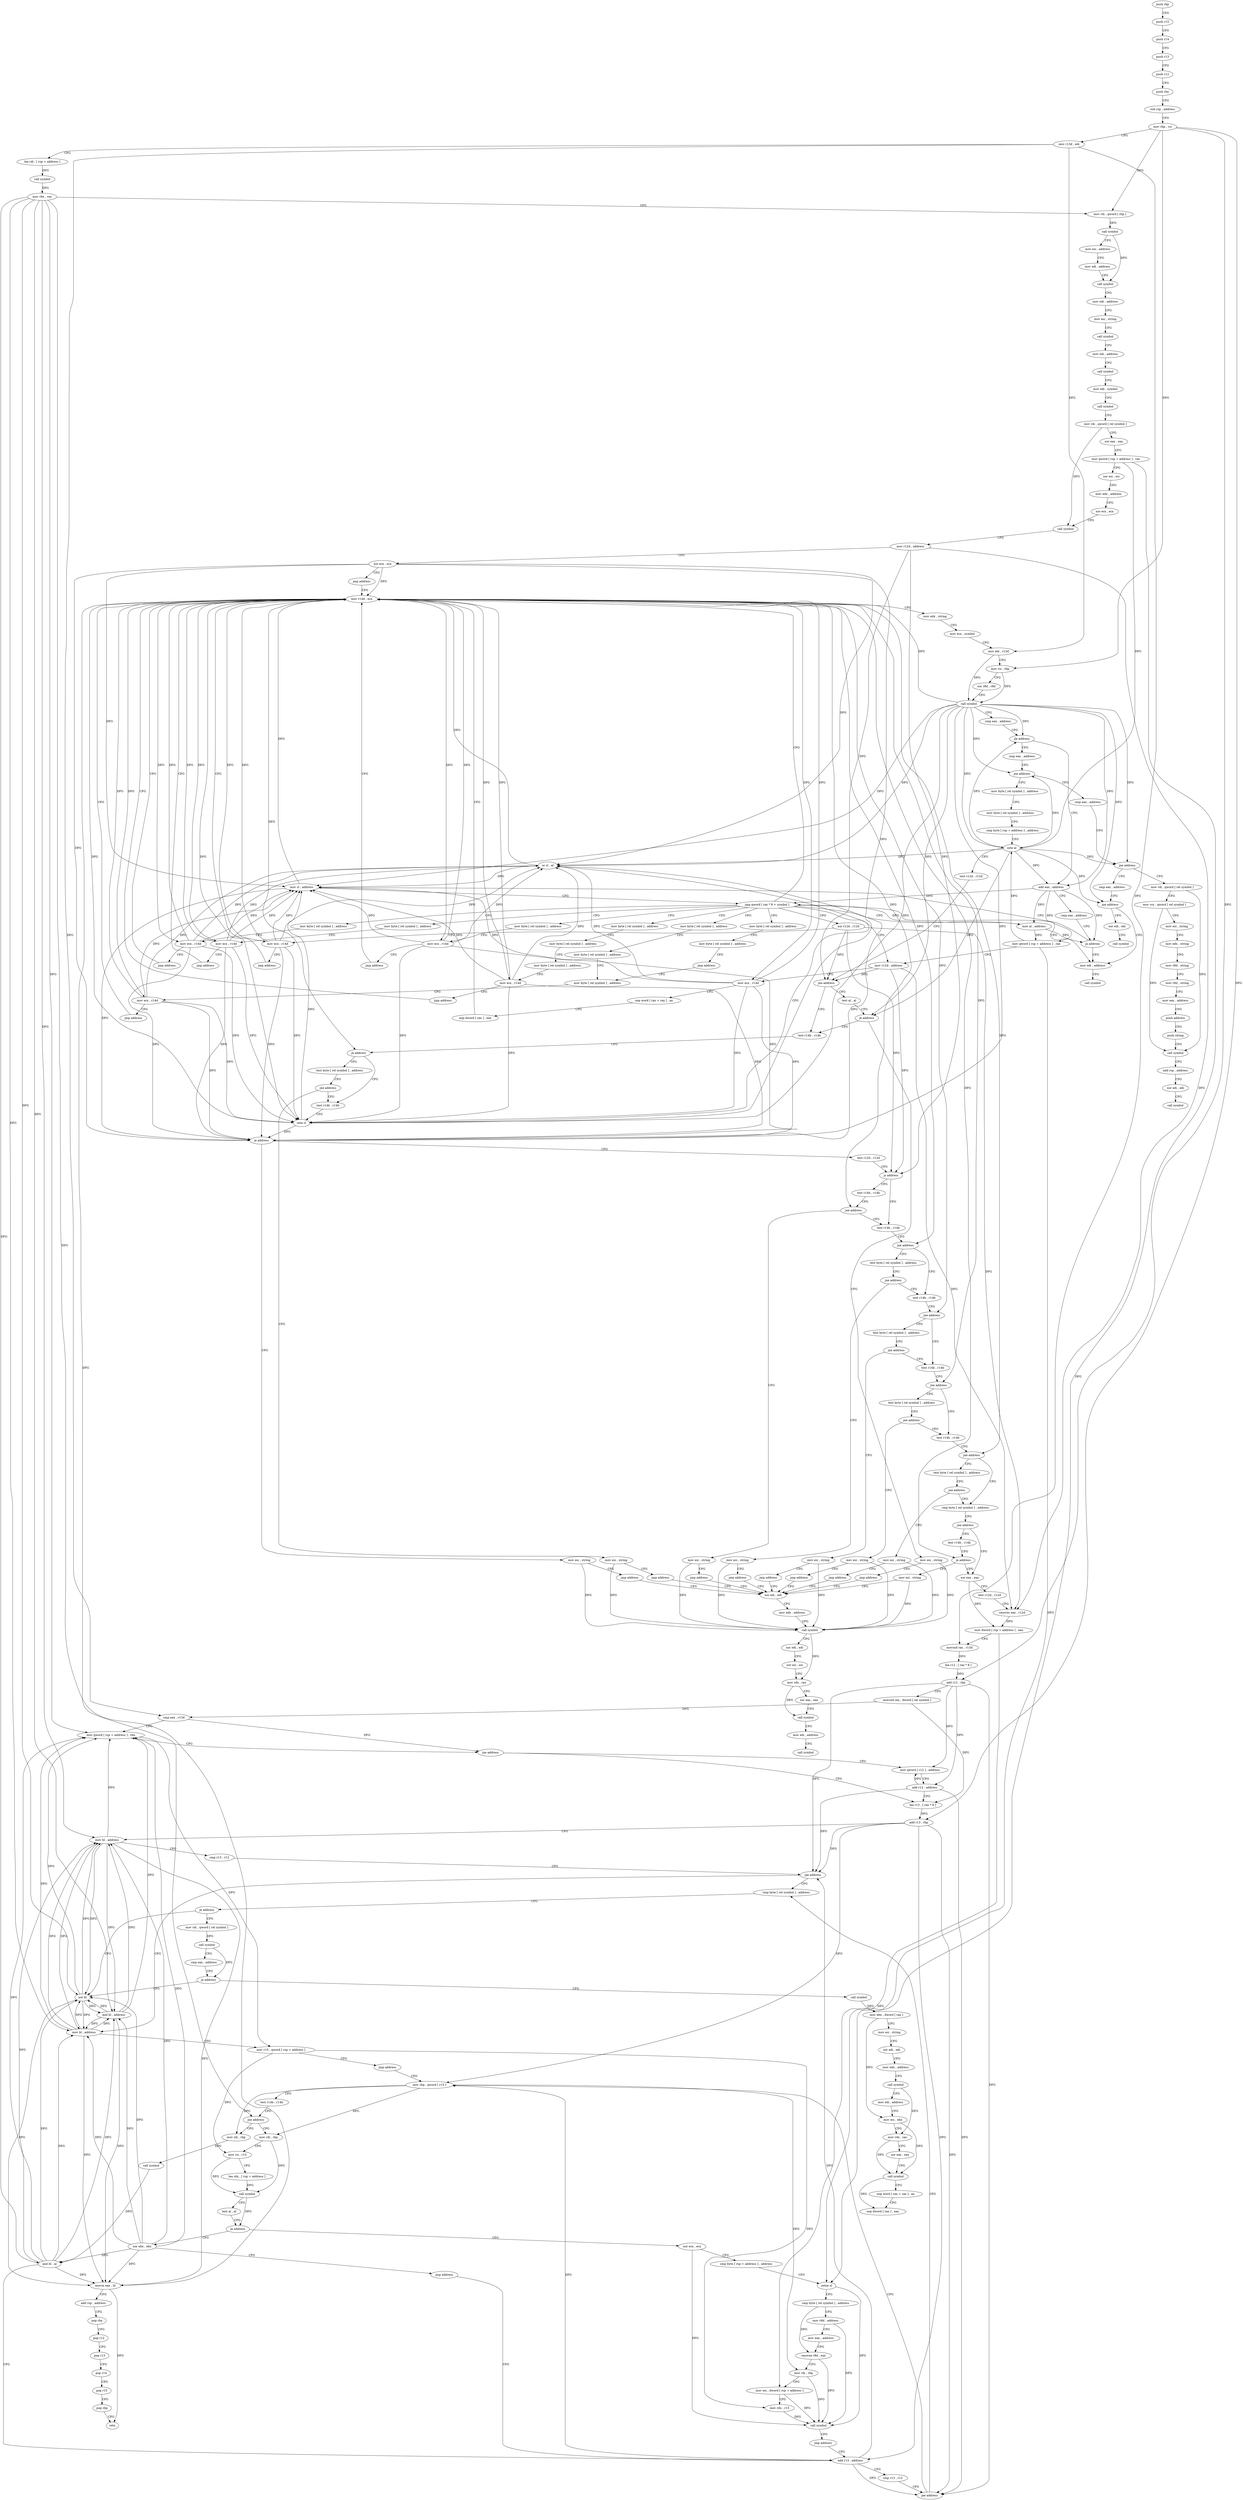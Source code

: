 digraph "func" {
"4201280" [label = "push rbp" ]
"4201281" [label = "push r15" ]
"4201283" [label = "push r14" ]
"4201285" [label = "push r13" ]
"4201287" [label = "push r12" ]
"4201289" [label = "push rbx" ]
"4201290" [label = "sub rsp , address" ]
"4201294" [label = "mov rbp , rsi" ]
"4201297" [label = "mov r13d , edi" ]
"4201300" [label = "lea rdi , [ rsp + address ]" ]
"4201305" [label = "call symbol" ]
"4201310" [label = "mov rbx , rax" ]
"4201313" [label = "mov rdi , qword [ rbp ]" ]
"4201317" [label = "call symbol" ]
"4201322" [label = "mov esi , address" ]
"4201327" [label = "mov edi , address" ]
"4201332" [label = "call symbol" ]
"4201337" [label = "mov edi , address" ]
"4201342" [label = "mov esi , string" ]
"4201347" [label = "call symbol" ]
"4201352" [label = "mov edi , address" ]
"4201357" [label = "call symbol" ]
"4201362" [label = "mov edi , symbol" ]
"4201367" [label = "call symbol" ]
"4201372" [label = "mov rdi , qword [ rel symbol ]" ]
"4201379" [label = "xor eax , eax" ]
"4201381" [label = "mov qword [ rsp + address ] , rax" ]
"4201386" [label = "xor esi , esi" ]
"4201388" [label = "mov edx , address" ]
"4201393" [label = "xor ecx , ecx" ]
"4201395" [label = "call symbol" ]
"4201400" [label = "mov r12d , address" ]
"4201406" [label = "xor ecx , ecx" ]
"4201408" [label = "jmp address" ]
"4201440" [label = "mov r14d , ecx" ]
"4201443" [label = "mov edx , string" ]
"4201448" [label = "mov ecx , symbol" ]
"4201453" [label = "mov edi , r13d" ]
"4201456" [label = "mov rsi , rbp" ]
"4201459" [label = "xor r8d , r8d" ]
"4201462" [label = "call symbol" ]
"4201467" [label = "cmp eax , address" ]
"4201470" [label = "jle address" ]
"4201618" [label = "cmp eax , address" ]
"4201476" [label = "add eax , address" ]
"4201621" [label = "jne address" ]
"4202042" [label = "cmp eax , address" ]
"4201627" [label = "mov byte [ rel symbol ] , address" ]
"4201479" [label = "cmp eax , address" ]
"4201482" [label = "ja address" ]
"4202127" [label = "mov edi , address" ]
"4201488" [label = "mov cl , address" ]
"4202047" [label = "jne address" ]
"4202113" [label = "cmp eax , address" ]
"4202049" [label = "mov rdi , qword [ rel symbol ]" ]
"4201634" [label = "mov byte [ rel symbol ] , address" ]
"4201641" [label = "cmp byte [ rsp + address ] , address" ]
"4201646" [label = "sete al" ]
"4201649" [label = "test r12d , r12d" ]
"4201652" [label = "jne address" ]
"4201662" [label = "test r14b , r14b" ]
"4201654" [label = "test al , al" ]
"4202132" [label = "call symbol" ]
"4201490" [label = "jmp qword [ rax * 8 + symbol ]" ]
"4201410" [label = "mov al , address" ]
"4201417" [label = "mov r12d , address" ]
"4201497" [label = "xor r12d , r12d" ]
"4201505" [label = "mov byte [ rel symbol ] , address" ]
"4201521" [label = "mov byte [ rel symbol ] , address" ]
"4201533" [label = "mov byte [ rel symbol ] , address" ]
"4201559" [label = "mov byte [ rel symbol ] , address" ]
"4201588" [label = "mov byte [ rel symbol ] , address" ]
"4201603" [label = "mov byte [ rel symbol ] , address" ]
"4202118" [label = "jne address" ]
"4202120" [label = "xor edi , edi" ]
"4202056" [label = "mov rcx , qword [ rel symbol ]" ]
"4202063" [label = "mov esi , string" ]
"4202068" [label = "mov edx , string" ]
"4202073" [label = "mov r8d , string" ]
"4202079" [label = "mov r9d , string" ]
"4202085" [label = "mov eax , address" ]
"4202090" [label = "push address" ]
"4202092" [label = "push string" ]
"4202097" [label = "call symbol" ]
"4202102" [label = "add rsp , address" ]
"4202106" [label = "xor edi , edi" ]
"4202108" [label = "call symbol" ]
"4201665" [label = "je address" ]
"4201680" [label = "test r14b , r14b" ]
"4201667" [label = "test byte [ rel symbol ] , address" ]
"4201656" [label = "je address" ]
"4202137" [label = "mov esi , string" ]
"4201412" [label = "mov qword [ rsp + address ] , rax" ]
"4201423" [label = "mov ecx , r14d" ]
"4201426" [label = "nop word [ rax + rax ] , ax" ]
"4201436" [label = "nop dword [ rax ] , eax" ]
"4201500" [label = "mov ecx , r14d" ]
"4201503" [label = "jmp address" ]
"4201512" [label = "mov byte [ rel symbol ] , address" ]
"4201519" [label = "jmp address" ]
"4201547" [label = "mov byte [ rel symbol ] , address" ]
"4201528" [label = "mov ecx , r14d" ]
"4201531" [label = "jmp address" ]
"4201540" [label = "mov byte [ rel symbol ] , address" ]
"4201566" [label = "mov byte [ rel symbol ] , address" ]
"4201573" [label = "mov byte [ rel symbol ] , address" ]
"4201580" [label = "mov ecx , r14d" ]
"4201583" [label = "jmp address" ]
"4201595" [label = "mov ecx , r14d" ]
"4201598" [label = "jmp address" ]
"4201610" [label = "mov ecx , r14d" ]
"4201613" [label = "jmp address" ]
"4202122" [label = "call symbol" ]
"4201683" [label = "sete cl" ]
"4201686" [label = "or cl , al" ]
"4201688" [label = "je address" ]
"4202151" [label = "mov esi , string" ]
"4201694" [label = "test r12d , r12d" ]
"4201674" [label = "jne address" ]
"4202144" [label = "mov esi , string" ]
"4202142" [label = "jmp address" ]
"4202198" [label = "xor edi , edi" ]
"4201554" [label = "mov ecx , r14d" ]
"4201557" [label = "jmp address" ]
"4202156" [label = "jmp address" ]
"4201697" [label = "js address" ]
"4201708" [label = "test r14b , r14b" ]
"4201699" [label = "test r14b , r14b" ]
"4202149" [label = "jmp address" ]
"4202200" [label = "mov edx , address" ]
"4202205" [label = "call symbol" ]
"4202210" [label = "xor edi , edi" ]
"4202212" [label = "xor esi , esi" ]
"4202214" [label = "mov rdx , rax" ]
"4202217" [label = "xor eax , eax" ]
"4202219" [label = "call symbol" ]
"4202224" [label = "mov edi , address" ]
"4202229" [label = "call symbol" ]
"4201711" [label = "jne address" ]
"4201726" [label = "test r14b , r14b" ]
"4201713" [label = "test byte [ rel symbol ] , address" ]
"4201702" [label = "jne address" ]
"4202158" [label = "mov esi , string" ]
"4201729" [label = "jne address" ]
"4201744" [label = "test r14b , r14b" ]
"4201731" [label = "test byte [ rel symbol ] , address" ]
"4201720" [label = "jne address" ]
"4202165" [label = "mov esi , string" ]
"4202163" [label = "jmp address" ]
"4201747" [label = "jne address" ]
"4201762" [label = "test r14b , r14b" ]
"4201749" [label = "test byte [ rel symbol ] , address" ]
"4201738" [label = "jne address" ]
"4202172" [label = "mov esi , string" ]
"4202170" [label = "jmp address" ]
"4201765" [label = "jne address" ]
"4201780" [label = "cmp byte [ rel symbol ] , address" ]
"4201767" [label = "test byte [ rel symbol ] , address" ]
"4201756" [label = "jne address" ]
"4202179" [label = "mov esi , string" ]
"4202177" [label = "jmp address" ]
"4201787" [label = "jne address" ]
"4201798" [label = "xor eax , eax" ]
"4201789" [label = "test r14b , r14b" ]
"4201774" [label = "jne address" ]
"4202186" [label = "mov esi , string" ]
"4202184" [label = "jmp address" ]
"4201800" [label = "test r12d , r12d" ]
"4201803" [label = "cmovns eax , r12d" ]
"4201807" [label = "mov dword [ rsp + address ] , eax" ]
"4201811" [label = "movsxd rax , r13d" ]
"4201814" [label = "lea r12 , [ rax * 8 ]" ]
"4201822" [label = "add r12 , rbp" ]
"4201825" [label = "movsxd rax , dword [ rel symbol ]" ]
"4201832" [label = "cmp eax , r13d" ]
"4201835" [label = "mov qword [ rsp + address ] , rbx" ]
"4201840" [label = "jne address" ]
"4201854" [label = "lea r13 , [ rax * 8 ]" ]
"4201842" [label = "mov qword [ r12 ] , address" ]
"4201792" [label = "je address" ]
"4202193" [label = "mov esi , string" ]
"4202191" [label = "jmp address" ]
"4201862" [label = "add r13 , rbp" ]
"4201865" [label = "mov bl , address" ]
"4201867" [label = "cmp r13 , r12" ]
"4201870" [label = "jae address" ]
"4201989" [label = "cmp byte [ rel symbol ] , address" ]
"4201872" [label = "mov bl , address" ]
"4201850" [label = "add r12 , address" ]
"4201996" [label = "je address" ]
"4202019" [label = "not bl" ]
"4201998" [label = "mov rdi , qword [ rel symbol ]" ]
"4201874" [label = "mov r15 , qword [ rsp + address ]" ]
"4201879" [label = "jmp address" ]
"4201907" [label = "mov rbp , qword [ r13 ]" ]
"4202021" [label = "and bl , address" ]
"4202024" [label = "movzx eax , bl" ]
"4202027" [label = "add rsp , address" ]
"4202031" [label = "pop rbx" ]
"4202032" [label = "pop r12" ]
"4202034" [label = "pop r13" ]
"4202036" [label = "pop r14" ]
"4202038" [label = "pop r15" ]
"4202040" [label = "pop rbp" ]
"4202041" [label = "retn" ]
"4202005" [label = "call symbol" ]
"4202010" [label = "cmp eax , address" ]
"4202013" [label = "je address" ]
"4202234" [label = "call symbol" ]
"4201911" [label = "test r14b , r14b" ]
"4201914" [label = "jne address" ]
"4201888" [label = "mov rdi , rbp" ]
"4201916" [label = "mov rdi , rbp" ]
"4202239" [label = "mov ebx , dword [ rax ]" ]
"4202241" [label = "mov esi , string" ]
"4202246" [label = "xor edi , edi" ]
"4202248" [label = "mov edx , address" ]
"4202253" [label = "call symbol" ]
"4202258" [label = "mov edi , address" ]
"4202263" [label = "mov esi , ebx" ]
"4202265" [label = "mov rdx , rax" ]
"4202268" [label = "xor eax , eax" ]
"4202270" [label = "call symbol" ]
"4202275" [label = "nop word [ rax + rax ] , ax" ]
"4202285" [label = "nop dword [ rax ] , eax" ]
"4201891" [label = "call symbol" ]
"4201896" [label = "and bl , al" ]
"4201898" [label = "add r13 , address" ]
"4201919" [label = "mov rsi , r15" ]
"4201922" [label = "lea rdx , [ rsp + address ]" ]
"4201927" [label = "call symbol" ]
"4201932" [label = "test al , al" ]
"4201934" [label = "je address" ]
"4201985" [label = "xor ebx , ebx" ]
"4201936" [label = "xor ecx , ecx" ]
"4201987" [label = "jmp address" ]
"4201938" [label = "cmp byte [ rsp + address ] , address" ]
"4201943" [label = "setne cl" ]
"4201946" [label = "cmp byte [ rel symbol ] , address" ]
"4201953" [label = "mov r8d , address" ]
"4201959" [label = "mov eax , address" ]
"4201964" [label = "cmovne r8d , eax" ]
"4201968" [label = "mov rdi , rbp" ]
"4201971" [label = "mov esi , dword [ rsp + address ]" ]
"4201975" [label = "mov rdx , r15" ]
"4201978" [label = "call symbol" ]
"4201983" [label = "jmp address" ]
"4201902" [label = "cmp r13 , r12" ]
"4201905" [label = "jae address" ]
"4201280" -> "4201281" [ label = "CFG" ]
"4201281" -> "4201283" [ label = "CFG" ]
"4201283" -> "4201285" [ label = "CFG" ]
"4201285" -> "4201287" [ label = "CFG" ]
"4201287" -> "4201289" [ label = "CFG" ]
"4201289" -> "4201290" [ label = "CFG" ]
"4201290" -> "4201294" [ label = "CFG" ]
"4201294" -> "4201297" [ label = "CFG" ]
"4201294" -> "4201313" [ label = "DFG" ]
"4201294" -> "4201456" [ label = "DFG" ]
"4201294" -> "4201822" [ label = "DFG" ]
"4201294" -> "4201862" [ label = "DFG" ]
"4201297" -> "4201300" [ label = "CFG" ]
"4201297" -> "4201453" [ label = "DFG" ]
"4201297" -> "4201811" [ label = "DFG" ]
"4201297" -> "4201832" [ label = "DFG" ]
"4201300" -> "4201305" [ label = "DFG" ]
"4201305" -> "4201310" [ label = "DFG" ]
"4201310" -> "4201313" [ label = "CFG" ]
"4201310" -> "4201835" [ label = "DFG" ]
"4201310" -> "4201865" [ label = "DFG" ]
"4201310" -> "4201872" [ label = "DFG" ]
"4201310" -> "4202019" [ label = "DFG" ]
"4201310" -> "4202021" [ label = "DFG" ]
"4201310" -> "4202024" [ label = "DFG" ]
"4201310" -> "4201896" [ label = "DFG" ]
"4201313" -> "4201317" [ label = "DFG" ]
"4201317" -> "4201322" [ label = "CFG" ]
"4201317" -> "4201332" [ label = "DFG" ]
"4201322" -> "4201327" [ label = "CFG" ]
"4201327" -> "4201332" [ label = "CFG" ]
"4201332" -> "4201337" [ label = "CFG" ]
"4201337" -> "4201342" [ label = "CFG" ]
"4201342" -> "4201347" [ label = "CFG" ]
"4201347" -> "4201352" [ label = "CFG" ]
"4201352" -> "4201357" [ label = "CFG" ]
"4201357" -> "4201362" [ label = "CFG" ]
"4201362" -> "4201367" [ label = "CFG" ]
"4201367" -> "4201372" [ label = "CFG" ]
"4201372" -> "4201379" [ label = "CFG" ]
"4201372" -> "4201395" [ label = "DFG" ]
"4201379" -> "4201381" [ label = "CFG" ]
"4201381" -> "4201386" [ label = "CFG" ]
"4201381" -> "4201646" [ label = "DFG" ]
"4201381" -> "4201943" [ label = "DFG" ]
"4201386" -> "4201388" [ label = "CFG" ]
"4201388" -> "4201393" [ label = "CFG" ]
"4201393" -> "4201395" [ label = "CFG" ]
"4201395" -> "4201400" [ label = "CFG" ]
"4201400" -> "4201406" [ label = "CFG" ]
"4201400" -> "4201652" [ label = "DFG" ]
"4201400" -> "4201697" [ label = "DFG" ]
"4201400" -> "4201803" [ label = "DFG" ]
"4201406" -> "4201408" [ label = "CFG" ]
"4201406" -> "4201440" [ label = "DFG" ]
"4201406" -> "4201488" [ label = "DFG" ]
"4201406" -> "4201683" [ label = "DFG" ]
"4201406" -> "4201686" [ label = "DFG" ]
"4201406" -> "4201688" [ label = "DFG" ]
"4201408" -> "4201440" [ label = "CFG" ]
"4201440" -> "4201443" [ label = "CFG" ]
"4201440" -> "4201665" [ label = "DFG" ]
"4201440" -> "4201423" [ label = "DFG" ]
"4201440" -> "4201500" [ label = "DFG" ]
"4201440" -> "4201528" [ label = "DFG" ]
"4201440" -> "4201580" [ label = "DFG" ]
"4201440" -> "4201595" [ label = "DFG" ]
"4201440" -> "4201610" [ label = "DFG" ]
"4201440" -> "4201683" [ label = "DFG" ]
"4201440" -> "4201554" [ label = "DFG" ]
"4201440" -> "4201711" [ label = "DFG" ]
"4201440" -> "4201702" [ label = "DFG" ]
"4201440" -> "4201729" [ label = "DFG" ]
"4201440" -> "4201747" [ label = "DFG" ]
"4201440" -> "4201765" [ label = "DFG" ]
"4201440" -> "4201792" [ label = "DFG" ]
"4201440" -> "4201914" [ label = "DFG" ]
"4201443" -> "4201448" [ label = "CFG" ]
"4201448" -> "4201453" [ label = "CFG" ]
"4201453" -> "4201456" [ label = "CFG" ]
"4201453" -> "4201462" [ label = "DFG" ]
"4201456" -> "4201459" [ label = "CFG" ]
"4201456" -> "4201462" [ label = "DFG" ]
"4201459" -> "4201462" [ label = "CFG" ]
"4201462" -> "4201467" [ label = "CFG" ]
"4201462" -> "4201440" [ label = "DFG" ]
"4201462" -> "4201470" [ label = "DFG" ]
"4201462" -> "4201621" [ label = "DFG" ]
"4201462" -> "4201476" [ label = "DFG" ]
"4201462" -> "4202047" [ label = "DFG" ]
"4201462" -> "4201646" [ label = "DFG" ]
"4201462" -> "4202118" [ label = "DFG" ]
"4201462" -> "4201656" [ label = "DFG" ]
"4201462" -> "4201686" [ label = "DFG" ]
"4201462" -> "4201488" [ label = "DFG" ]
"4201462" -> "4201683" [ label = "DFG" ]
"4201462" -> "4201688" [ label = "DFG" ]
"4201467" -> "4201470" [ label = "CFG" ]
"4201470" -> "4201618" [ label = "CFG" ]
"4201470" -> "4201476" [ label = "CFG" ]
"4201618" -> "4201621" [ label = "CFG" ]
"4201476" -> "4201479" [ label = "CFG" ]
"4201476" -> "4201482" [ label = "DFG" ]
"4201476" -> "4201490" [ label = "DFG" ]
"4201476" -> "4201410" [ label = "DFG" ]
"4201476" -> "4201412" [ label = "DFG" ]
"4201621" -> "4202042" [ label = "CFG" ]
"4201621" -> "4201627" [ label = "CFG" ]
"4202042" -> "4202047" [ label = "CFG" ]
"4201627" -> "4201634" [ label = "CFG" ]
"4201479" -> "4201482" [ label = "CFG" ]
"4201482" -> "4202127" [ label = "CFG" ]
"4201482" -> "4201488" [ label = "CFG" ]
"4202127" -> "4202132" [ label = "CFG" ]
"4201488" -> "4201490" [ label = "CFG" ]
"4201488" -> "4201440" [ label = "DFG" ]
"4201488" -> "4201688" [ label = "DFG" ]
"4202047" -> "4202113" [ label = "CFG" ]
"4202047" -> "4202049" [ label = "CFG" ]
"4202113" -> "4202118" [ label = "CFG" ]
"4202049" -> "4202056" [ label = "CFG" ]
"4202049" -> "4202097" [ label = "DFG" ]
"4201634" -> "4201641" [ label = "CFG" ]
"4201641" -> "4201646" [ label = "CFG" ]
"4201646" -> "4201649" [ label = "CFG" ]
"4201646" -> "4201470" [ label = "DFG" ]
"4201646" -> "4201621" [ label = "DFG" ]
"4201646" -> "4201476" [ label = "DFG" ]
"4201646" -> "4202047" [ label = "DFG" ]
"4201646" -> "4202118" [ label = "DFG" ]
"4201646" -> "4201656" [ label = "DFG" ]
"4201646" -> "4201686" [ label = "DFG" ]
"4201649" -> "4201652" [ label = "CFG" ]
"4201652" -> "4201662" [ label = "CFG" ]
"4201652" -> "4201654" [ label = "CFG" ]
"4201662" -> "4201665" [ label = "CFG" ]
"4201654" -> "4201656" [ label = "CFG" ]
"4201490" -> "4201410" [ label = "CFG" ]
"4201490" -> "4201417" [ label = "CFG" ]
"4201490" -> "4201440" [ label = "CFG" ]
"4201490" -> "4201497" [ label = "CFG" ]
"4201490" -> "4201505" [ label = "CFG" ]
"4201490" -> "4201521" [ label = "CFG" ]
"4201490" -> "4201533" [ label = "CFG" ]
"4201490" -> "4201559" [ label = "CFG" ]
"4201490" -> "4201588" [ label = "CFG" ]
"4201490" -> "4201603" [ label = "CFG" ]
"4201490" -> "4202127" [ label = "CFG" ]
"4201410" -> "4201412" [ label = "DFG" ]
"4201410" -> "4201482" [ label = "DFG" ]
"4201410" -> "4201490" [ label = "DFG" ]
"4201417" -> "4201423" [ label = "CFG" ]
"4201417" -> "4201652" [ label = "DFG" ]
"4201417" -> "4201697" [ label = "DFG" ]
"4201417" -> "4201803" [ label = "DFG" ]
"4201497" -> "4201500" [ label = "CFG" ]
"4201497" -> "4201652" [ label = "DFG" ]
"4201497" -> "4201697" [ label = "DFG" ]
"4201497" -> "4201803" [ label = "DFG" ]
"4201505" -> "4201512" [ label = "CFG" ]
"4201521" -> "4201528" [ label = "CFG" ]
"4201533" -> "4201540" [ label = "CFG" ]
"4201559" -> "4201566" [ label = "CFG" ]
"4201588" -> "4201595" [ label = "CFG" ]
"4201603" -> "4201610" [ label = "CFG" ]
"4202118" -> "4202127" [ label = "CFG" ]
"4202118" -> "4202120" [ label = "CFG" ]
"4202120" -> "4202122" [ label = "CFG" ]
"4202056" -> "4202063" [ label = "CFG" ]
"4202056" -> "4202097" [ label = "DFG" ]
"4202063" -> "4202068" [ label = "CFG" ]
"4202068" -> "4202073" [ label = "CFG" ]
"4202073" -> "4202079" [ label = "CFG" ]
"4202079" -> "4202085" [ label = "CFG" ]
"4202085" -> "4202090" [ label = "CFG" ]
"4202090" -> "4202092" [ label = "CFG" ]
"4202092" -> "4202097" [ label = "CFG" ]
"4202097" -> "4202102" [ label = "CFG" ]
"4202102" -> "4202106" [ label = "CFG" ]
"4202106" -> "4202108" [ label = "CFG" ]
"4201665" -> "4201680" [ label = "CFG" ]
"4201665" -> "4201667" [ label = "CFG" ]
"4201680" -> "4201683" [ label = "CFG" ]
"4201667" -> "4201674" [ label = "CFG" ]
"4201656" -> "4202137" [ label = "CFG" ]
"4201656" -> "4201662" [ label = "CFG" ]
"4202137" -> "4202142" [ label = "CFG" ]
"4202137" -> "4202205" [ label = "DFG" ]
"4201412" -> "4201417" [ label = "CFG" ]
"4201412" -> "4201646" [ label = "DFG" ]
"4201412" -> "4201943" [ label = "DFG" ]
"4201423" -> "4201426" [ label = "CFG" ]
"4201423" -> "4201440" [ label = "DFG" ]
"4201423" -> "4201488" [ label = "DFG" ]
"4201423" -> "4201683" [ label = "DFG" ]
"4201423" -> "4201686" [ label = "DFG" ]
"4201423" -> "4201688" [ label = "DFG" ]
"4201426" -> "4201436" [ label = "CFG" ]
"4201436" -> "4201440" [ label = "CFG" ]
"4201500" -> "4201503" [ label = "CFG" ]
"4201500" -> "4201440" [ label = "DFG" ]
"4201500" -> "4201488" [ label = "DFG" ]
"4201500" -> "4201683" [ label = "DFG" ]
"4201500" -> "4201686" [ label = "DFG" ]
"4201500" -> "4201688" [ label = "DFG" ]
"4201503" -> "4201440" [ label = "CFG" ]
"4201512" -> "4201519" [ label = "CFG" ]
"4201519" -> "4201547" [ label = "CFG" ]
"4201547" -> "4201554" [ label = "CFG" ]
"4201528" -> "4201531" [ label = "CFG" ]
"4201528" -> "4201440" [ label = "DFG" ]
"4201528" -> "4201488" [ label = "DFG" ]
"4201528" -> "4201683" [ label = "DFG" ]
"4201528" -> "4201686" [ label = "DFG" ]
"4201528" -> "4201688" [ label = "DFG" ]
"4201531" -> "4201440" [ label = "CFG" ]
"4201540" -> "4201547" [ label = "CFG" ]
"4201566" -> "4201573" [ label = "CFG" ]
"4201573" -> "4201580" [ label = "CFG" ]
"4201580" -> "4201583" [ label = "CFG" ]
"4201580" -> "4201440" [ label = "DFG" ]
"4201580" -> "4201488" [ label = "DFG" ]
"4201580" -> "4201683" [ label = "DFG" ]
"4201580" -> "4201686" [ label = "DFG" ]
"4201580" -> "4201688" [ label = "DFG" ]
"4201583" -> "4201440" [ label = "CFG" ]
"4201595" -> "4201598" [ label = "CFG" ]
"4201595" -> "4201440" [ label = "DFG" ]
"4201595" -> "4201488" [ label = "DFG" ]
"4201595" -> "4201683" [ label = "DFG" ]
"4201595" -> "4201686" [ label = "DFG" ]
"4201595" -> "4201688" [ label = "DFG" ]
"4201598" -> "4201440" [ label = "CFG" ]
"4201610" -> "4201613" [ label = "CFG" ]
"4201610" -> "4201440" [ label = "DFG" ]
"4201610" -> "4201488" [ label = "DFG" ]
"4201610" -> "4201683" [ label = "DFG" ]
"4201610" -> "4201686" [ label = "DFG" ]
"4201610" -> "4201688" [ label = "DFG" ]
"4201613" -> "4201440" [ label = "CFG" ]
"4201683" -> "4201686" [ label = "CFG" ]
"4201683" -> "4201440" [ label = "DFG" ]
"4201683" -> "4201488" [ label = "DFG" ]
"4201683" -> "4201688" [ label = "DFG" ]
"4201686" -> "4201688" [ label = "DFG" ]
"4201686" -> "4201440" [ label = "DFG" ]
"4201686" -> "4201488" [ label = "DFG" ]
"4201688" -> "4202151" [ label = "CFG" ]
"4201688" -> "4201694" [ label = "CFG" ]
"4202151" -> "4202156" [ label = "CFG" ]
"4202151" -> "4202205" [ label = "DFG" ]
"4201694" -> "4201697" [ label = "CFG" ]
"4201674" -> "4202144" [ label = "CFG" ]
"4201674" -> "4201680" [ label = "CFG" ]
"4202144" -> "4202149" [ label = "CFG" ]
"4202144" -> "4202205" [ label = "DFG" ]
"4202142" -> "4202198" [ label = "CFG" ]
"4202198" -> "4202200" [ label = "CFG" ]
"4201554" -> "4201557" [ label = "CFG" ]
"4201554" -> "4201440" [ label = "DFG" ]
"4201554" -> "4201488" [ label = "DFG" ]
"4201554" -> "4201688" [ label = "DFG" ]
"4201554" -> "4201683" [ label = "DFG" ]
"4201554" -> "4201686" [ label = "DFG" ]
"4201557" -> "4201440" [ label = "CFG" ]
"4202156" -> "4202198" [ label = "CFG" ]
"4201697" -> "4201708" [ label = "CFG" ]
"4201697" -> "4201699" [ label = "CFG" ]
"4201708" -> "4201711" [ label = "CFG" ]
"4201699" -> "4201702" [ label = "CFG" ]
"4202149" -> "4202198" [ label = "CFG" ]
"4202200" -> "4202205" [ label = "CFG" ]
"4202205" -> "4202210" [ label = "CFG" ]
"4202205" -> "4202214" [ label = "DFG" ]
"4202210" -> "4202212" [ label = "CFG" ]
"4202212" -> "4202214" [ label = "CFG" ]
"4202214" -> "4202217" [ label = "CFG" ]
"4202214" -> "4202219" [ label = "DFG" ]
"4202217" -> "4202219" [ label = "CFG" ]
"4202219" -> "4202224" [ label = "CFG" ]
"4202224" -> "4202229" [ label = "CFG" ]
"4201711" -> "4201726" [ label = "CFG" ]
"4201711" -> "4201713" [ label = "CFG" ]
"4201726" -> "4201729" [ label = "CFG" ]
"4201713" -> "4201720" [ label = "CFG" ]
"4201702" -> "4202158" [ label = "CFG" ]
"4201702" -> "4201708" [ label = "CFG" ]
"4202158" -> "4202163" [ label = "CFG" ]
"4202158" -> "4202205" [ label = "DFG" ]
"4201729" -> "4201744" [ label = "CFG" ]
"4201729" -> "4201731" [ label = "CFG" ]
"4201744" -> "4201747" [ label = "CFG" ]
"4201731" -> "4201738" [ label = "CFG" ]
"4201720" -> "4202165" [ label = "CFG" ]
"4201720" -> "4201726" [ label = "CFG" ]
"4202165" -> "4202170" [ label = "CFG" ]
"4202165" -> "4202205" [ label = "DFG" ]
"4202163" -> "4202198" [ label = "CFG" ]
"4201747" -> "4201762" [ label = "CFG" ]
"4201747" -> "4201749" [ label = "CFG" ]
"4201762" -> "4201765" [ label = "CFG" ]
"4201749" -> "4201756" [ label = "CFG" ]
"4201738" -> "4202172" [ label = "CFG" ]
"4201738" -> "4201744" [ label = "CFG" ]
"4202172" -> "4202177" [ label = "CFG" ]
"4202172" -> "4202205" [ label = "DFG" ]
"4202170" -> "4202198" [ label = "CFG" ]
"4201765" -> "4201780" [ label = "CFG" ]
"4201765" -> "4201767" [ label = "CFG" ]
"4201780" -> "4201787" [ label = "CFG" ]
"4201767" -> "4201774" [ label = "CFG" ]
"4201756" -> "4202179" [ label = "CFG" ]
"4201756" -> "4201762" [ label = "CFG" ]
"4202179" -> "4202184" [ label = "CFG" ]
"4202179" -> "4202205" [ label = "DFG" ]
"4202177" -> "4202198" [ label = "CFG" ]
"4201787" -> "4201798" [ label = "CFG" ]
"4201787" -> "4201789" [ label = "CFG" ]
"4201798" -> "4201800" [ label = "CFG" ]
"4201798" -> "4201807" [ label = "DFG" ]
"4201789" -> "4201792" [ label = "CFG" ]
"4201774" -> "4202186" [ label = "CFG" ]
"4201774" -> "4201780" [ label = "CFG" ]
"4202186" -> "4202191" [ label = "CFG" ]
"4202186" -> "4202205" [ label = "DFG" ]
"4202184" -> "4202198" [ label = "CFG" ]
"4201800" -> "4201803" [ label = "CFG" ]
"4201803" -> "4201807" [ label = "DFG" ]
"4201807" -> "4201811" [ label = "CFG" ]
"4201807" -> "4201971" [ label = "DFG" ]
"4201811" -> "4201814" [ label = "DFG" ]
"4201814" -> "4201822" [ label = "DFG" ]
"4201822" -> "4201825" [ label = "CFG" ]
"4201822" -> "4201870" [ label = "DFG" ]
"4201822" -> "4201842" [ label = "DFG" ]
"4201822" -> "4201850" [ label = "DFG" ]
"4201822" -> "4201905" [ label = "DFG" ]
"4201825" -> "4201832" [ label = "DFG" ]
"4201825" -> "4201854" [ label = "DFG" ]
"4201832" -> "4201835" [ label = "CFG" ]
"4201832" -> "4201840" [ label = "DFG" ]
"4201835" -> "4201840" [ label = "CFG" ]
"4201835" -> "4201874" [ label = "DFG" ]
"4201840" -> "4201854" [ label = "CFG" ]
"4201840" -> "4201842" [ label = "CFG" ]
"4201854" -> "4201862" [ label = "DFG" ]
"4201842" -> "4201850" [ label = "CFG" ]
"4201792" -> "4202193" [ label = "CFG" ]
"4201792" -> "4201798" [ label = "CFG" ]
"4202193" -> "4202198" [ label = "CFG" ]
"4202193" -> "4202205" [ label = "DFG" ]
"4202191" -> "4202198" [ label = "CFG" ]
"4201862" -> "4201865" [ label = "CFG" ]
"4201862" -> "4201870" [ label = "DFG" ]
"4201862" -> "4201907" [ label = "DFG" ]
"4201862" -> "4201898" [ label = "DFG" ]
"4201862" -> "4201905" [ label = "DFG" ]
"4201865" -> "4201867" [ label = "CFG" ]
"4201865" -> "4201835" [ label = "DFG" ]
"4201865" -> "4201872" [ label = "DFG" ]
"4201865" -> "4202019" [ label = "DFG" ]
"4201865" -> "4202021" [ label = "DFG" ]
"4201865" -> "4202024" [ label = "DFG" ]
"4201867" -> "4201870" [ label = "CFG" ]
"4201870" -> "4201989" [ label = "CFG" ]
"4201870" -> "4201872" [ label = "CFG" ]
"4201989" -> "4201996" [ label = "CFG" ]
"4201872" -> "4201874" [ label = "CFG" ]
"4201872" -> "4201835" [ label = "DFG" ]
"4201872" -> "4201865" [ label = "DFG" ]
"4201872" -> "4202019" [ label = "DFG" ]
"4201872" -> "4202021" [ label = "DFG" ]
"4201872" -> "4202024" [ label = "DFG" ]
"4201850" -> "4201854" [ label = "CFG" ]
"4201850" -> "4201870" [ label = "DFG" ]
"4201850" -> "4201842" [ label = "DFG" ]
"4201850" -> "4201905" [ label = "DFG" ]
"4201996" -> "4202019" [ label = "CFG" ]
"4201996" -> "4201998" [ label = "CFG" ]
"4202019" -> "4202021" [ label = "DFG" ]
"4202019" -> "4201835" [ label = "DFG" ]
"4202019" -> "4201865" [ label = "DFG" ]
"4202019" -> "4201872" [ label = "DFG" ]
"4202019" -> "4202024" [ label = "DFG" ]
"4201998" -> "4202005" [ label = "DFG" ]
"4201874" -> "4201879" [ label = "CFG" ]
"4201874" -> "4201919" [ label = "DFG" ]
"4201874" -> "4201975" [ label = "DFG" ]
"4201879" -> "4201907" [ label = "CFG" ]
"4201907" -> "4201911" [ label = "CFG" ]
"4201907" -> "4201888" [ label = "DFG" ]
"4201907" -> "4201916" [ label = "DFG" ]
"4201907" -> "4201968" [ label = "DFG" ]
"4202021" -> "4202024" [ label = "DFG" ]
"4202021" -> "4201835" [ label = "DFG" ]
"4202021" -> "4201865" [ label = "DFG" ]
"4202021" -> "4201872" [ label = "DFG" ]
"4202021" -> "4202019" [ label = "DFG" ]
"4202024" -> "4202027" [ label = "CFG" ]
"4202024" -> "4202041" [ label = "DFG" ]
"4202027" -> "4202031" [ label = "CFG" ]
"4202031" -> "4202032" [ label = "CFG" ]
"4202032" -> "4202034" [ label = "CFG" ]
"4202034" -> "4202036" [ label = "CFG" ]
"4202036" -> "4202038" [ label = "CFG" ]
"4202038" -> "4202040" [ label = "CFG" ]
"4202040" -> "4202041" [ label = "CFG" ]
"4202005" -> "4202010" [ label = "CFG" ]
"4202005" -> "4202013" [ label = "DFG" ]
"4202010" -> "4202013" [ label = "CFG" ]
"4202013" -> "4202234" [ label = "CFG" ]
"4202013" -> "4202019" [ label = "CFG" ]
"4202234" -> "4202239" [ label = "DFG" ]
"4201911" -> "4201914" [ label = "CFG" ]
"4201914" -> "4201888" [ label = "CFG" ]
"4201914" -> "4201916" [ label = "CFG" ]
"4201888" -> "4201891" [ label = "DFG" ]
"4201916" -> "4201919" [ label = "CFG" ]
"4201916" -> "4201927" [ label = "DFG" ]
"4202239" -> "4202241" [ label = "CFG" ]
"4202239" -> "4202263" [ label = "DFG" ]
"4202241" -> "4202246" [ label = "CFG" ]
"4202246" -> "4202248" [ label = "CFG" ]
"4202248" -> "4202253" [ label = "CFG" ]
"4202253" -> "4202258" [ label = "CFG" ]
"4202253" -> "4202265" [ label = "DFG" ]
"4202258" -> "4202263" [ label = "CFG" ]
"4202263" -> "4202265" [ label = "CFG" ]
"4202263" -> "4202270" [ label = "DFG" ]
"4202265" -> "4202268" [ label = "CFG" ]
"4202265" -> "4202270" [ label = "DFG" ]
"4202268" -> "4202270" [ label = "CFG" ]
"4202270" -> "4202275" [ label = "CFG" ]
"4202270" -> "4202285" [ label = "DFG" ]
"4202275" -> "4202285" [ label = "CFG" ]
"4201891" -> "4201896" [ label = "DFG" ]
"4201896" -> "4201898" [ label = "CFG" ]
"4201896" -> "4201835" [ label = "DFG" ]
"4201896" -> "4201865" [ label = "DFG" ]
"4201896" -> "4201872" [ label = "DFG" ]
"4201896" -> "4202019" [ label = "DFG" ]
"4201896" -> "4202021" [ label = "DFG" ]
"4201896" -> "4202024" [ label = "DFG" ]
"4201898" -> "4201902" [ label = "CFG" ]
"4201898" -> "4201907" [ label = "DFG" ]
"4201898" -> "4201870" [ label = "DFG" ]
"4201898" -> "4201905" [ label = "DFG" ]
"4201919" -> "4201922" [ label = "CFG" ]
"4201919" -> "4201927" [ label = "DFG" ]
"4201922" -> "4201927" [ label = "DFG" ]
"4201927" -> "4201932" [ label = "CFG" ]
"4201927" -> "4201934" [ label = "DFG" ]
"4201932" -> "4201934" [ label = "CFG" ]
"4201934" -> "4201985" [ label = "CFG" ]
"4201934" -> "4201936" [ label = "CFG" ]
"4201985" -> "4201987" [ label = "CFG" ]
"4201985" -> "4201835" [ label = "DFG" ]
"4201985" -> "4201865" [ label = "DFG" ]
"4201985" -> "4201872" [ label = "DFG" ]
"4201985" -> "4202019" [ label = "DFG" ]
"4201985" -> "4202021" [ label = "DFG" ]
"4201985" -> "4202024" [ label = "DFG" ]
"4201985" -> "4201896" [ label = "DFG" ]
"4201936" -> "4201938" [ label = "CFG" ]
"4201936" -> "4201978" [ label = "DFG" ]
"4201987" -> "4201898" [ label = "CFG" ]
"4201938" -> "4201943" [ label = "CFG" ]
"4201943" -> "4201946" [ label = "CFG" ]
"4201943" -> "4201978" [ label = "DFG" ]
"4201946" -> "4201953" [ label = "CFG" ]
"4201946" -> "4201964" [ label = "DFG" ]
"4201953" -> "4201959" [ label = "CFG" ]
"4201953" -> "4201978" [ label = "DFG" ]
"4201959" -> "4201964" [ label = "CFG" ]
"4201964" -> "4201968" [ label = "CFG" ]
"4201964" -> "4201978" [ label = "DFG" ]
"4201968" -> "4201971" [ label = "CFG" ]
"4201968" -> "4201978" [ label = "DFG" ]
"4201971" -> "4201975" [ label = "CFG" ]
"4201971" -> "4201978" [ label = "DFG" ]
"4201975" -> "4201978" [ label = "DFG" ]
"4201978" -> "4201983" [ label = "CFG" ]
"4201983" -> "4201898" [ label = "CFG" ]
"4201902" -> "4201905" [ label = "CFG" ]
"4201905" -> "4201989" [ label = "CFG" ]
"4201905" -> "4201907" [ label = "CFG" ]
}
